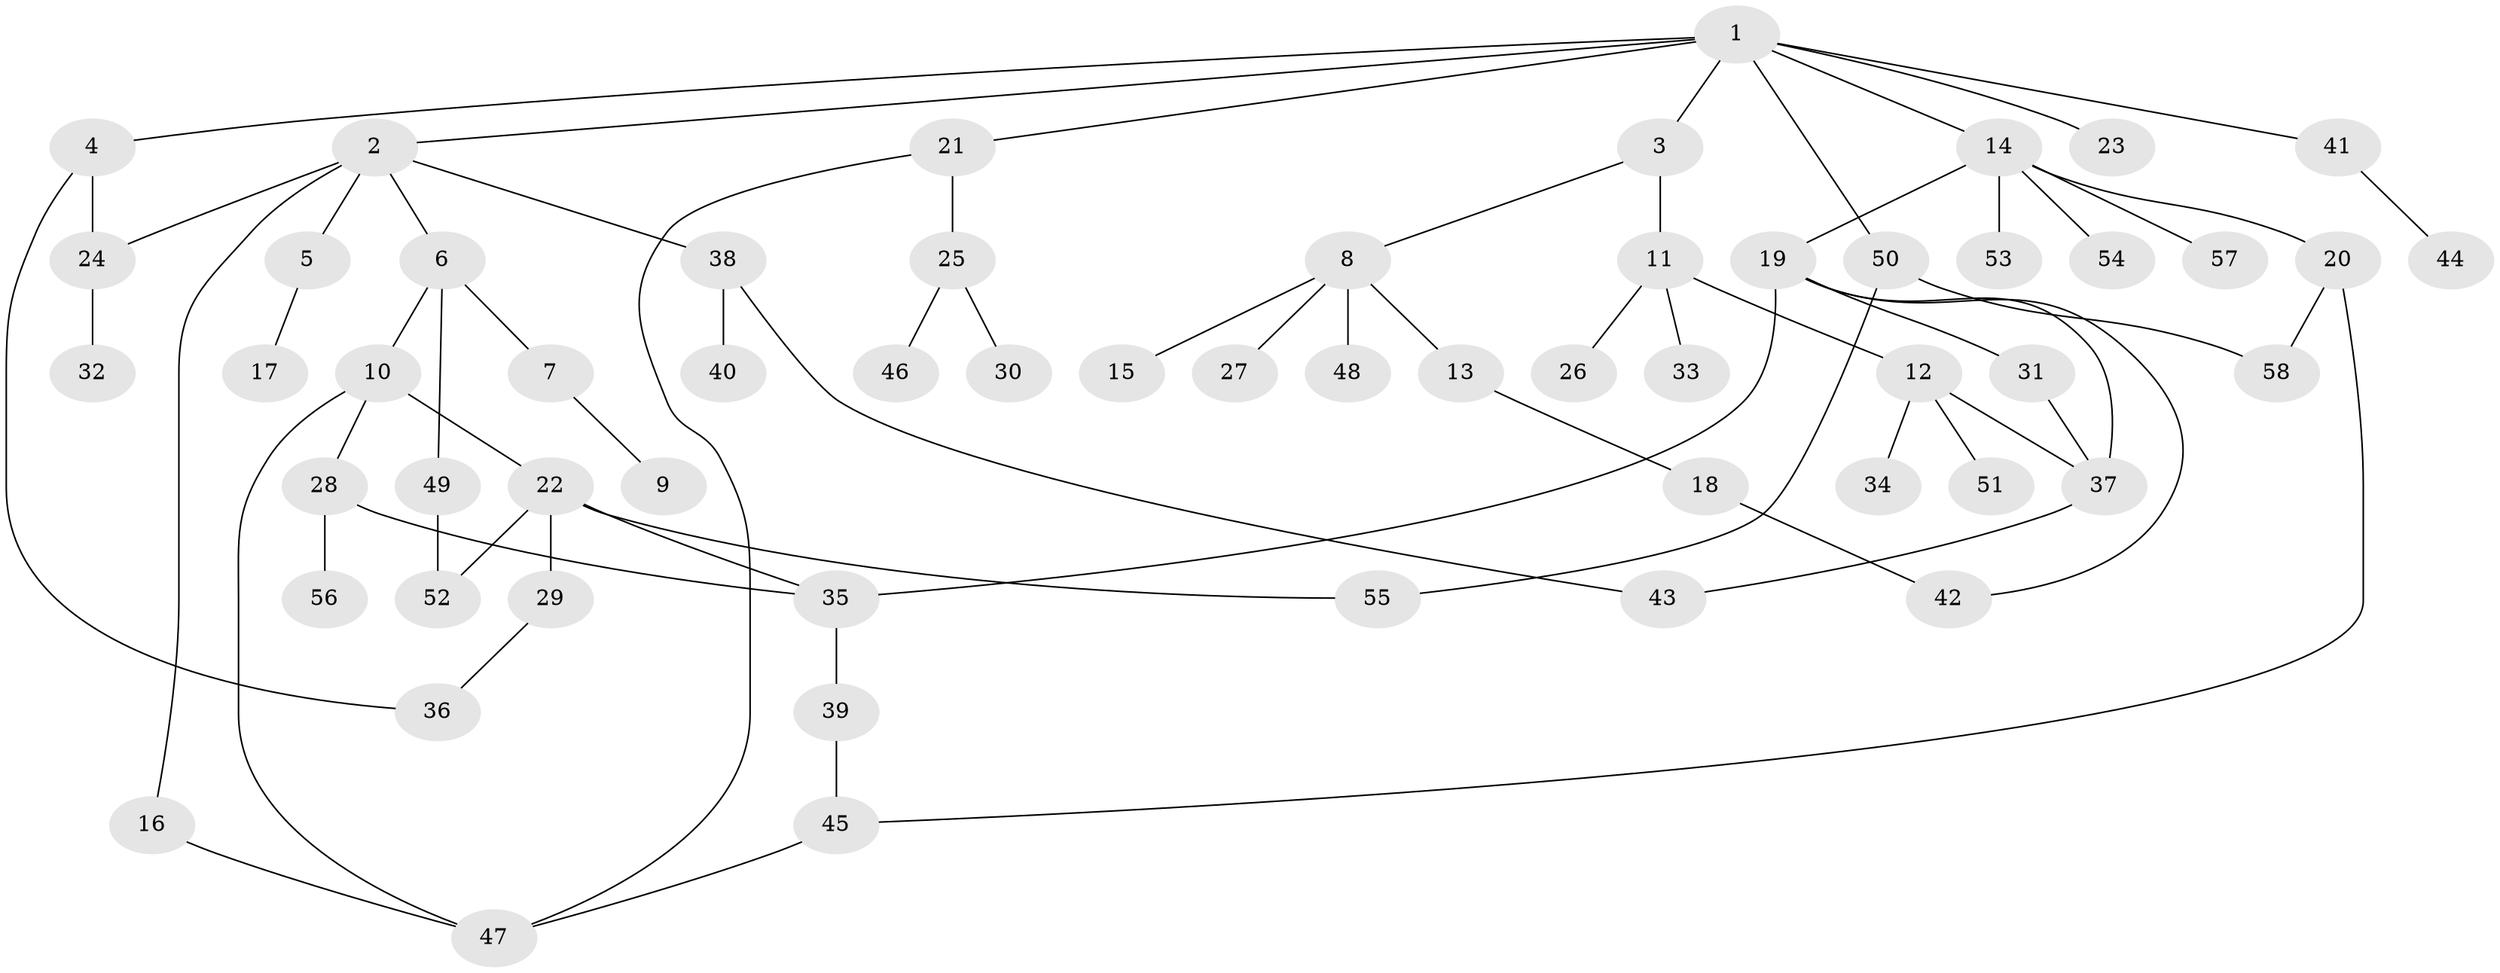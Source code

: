 // Generated by graph-tools (version 1.1) at 2025/10/02/27/25 16:10:50]
// undirected, 58 vertices, 72 edges
graph export_dot {
graph [start="1"]
  node [color=gray90,style=filled];
  1;
  2;
  3;
  4;
  5;
  6;
  7;
  8;
  9;
  10;
  11;
  12;
  13;
  14;
  15;
  16;
  17;
  18;
  19;
  20;
  21;
  22;
  23;
  24;
  25;
  26;
  27;
  28;
  29;
  30;
  31;
  32;
  33;
  34;
  35;
  36;
  37;
  38;
  39;
  40;
  41;
  42;
  43;
  44;
  45;
  46;
  47;
  48;
  49;
  50;
  51;
  52;
  53;
  54;
  55;
  56;
  57;
  58;
  1 -- 2;
  1 -- 3;
  1 -- 4;
  1 -- 14;
  1 -- 21;
  1 -- 23;
  1 -- 41;
  1 -- 50;
  2 -- 5;
  2 -- 6;
  2 -- 16;
  2 -- 24;
  2 -- 38;
  3 -- 8;
  3 -- 11;
  4 -- 36;
  4 -- 24;
  5 -- 17;
  6 -- 7;
  6 -- 10;
  6 -- 49;
  7 -- 9;
  8 -- 13;
  8 -- 15;
  8 -- 27;
  8 -- 48;
  10 -- 22;
  10 -- 28;
  10 -- 47;
  11 -- 12;
  11 -- 26;
  11 -- 33;
  12 -- 34;
  12 -- 51;
  12 -- 37;
  13 -- 18;
  14 -- 19;
  14 -- 20;
  14 -- 53;
  14 -- 54;
  14 -- 57;
  16 -- 47;
  18 -- 42;
  19 -- 31;
  19 -- 35;
  19 -- 37;
  19 -- 42;
  20 -- 58;
  20 -- 45;
  21 -- 25;
  21 -- 47;
  22 -- 29;
  22 -- 35;
  22 -- 52;
  22 -- 55;
  24 -- 32;
  25 -- 30;
  25 -- 46;
  28 -- 56;
  28 -- 35;
  29 -- 36;
  31 -- 37;
  35 -- 39;
  37 -- 43;
  38 -- 40;
  38 -- 43;
  39 -- 45;
  41 -- 44;
  45 -- 47;
  49 -- 52;
  50 -- 55;
  50 -- 58;
}
